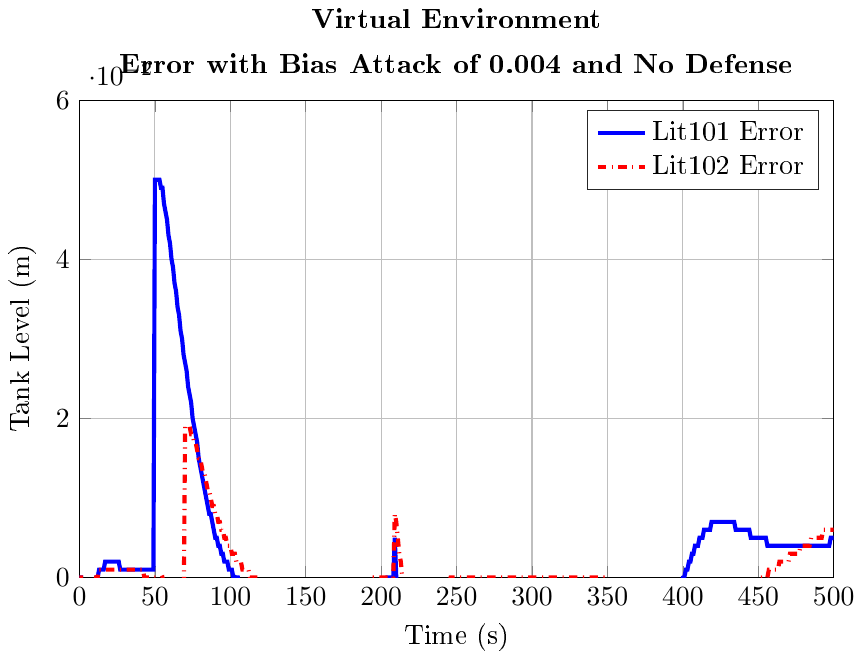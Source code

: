 % This file was created by matlab2tikz.
%
\documentclass[tikz]{standalone}
\usepackage[T1]{fontenc}
\usepackage[utf8]{inputenc}
\usepackage{pgfplots}
\usepackage{grffile}
\pgfplotsset{compat=newest}
\usetikzlibrary{plotmarks}
\usepgfplotslibrary{patchplots}
\usepackage{amsmath}

\begin{document}
\begin{tikzpicture}

\begin{axis}[%
width=0.79\columnwidth,
height=0.5\columnwidth,
at={(0\columnwidth,0\columnwidth)},
scale only axis,
xmin=0,
xmax=500,
xlabel={Time (s)},
xmajorgrids,
ymin=0,
ymax=0.06,
ylabel={Tank Level (m)},
ymajorgrids,
axis background/.style={fill=white},
title style={font=\bfseries,align=center},
title={Virtual Environment\\[1ex]Error with Bias Attack of 0.004 and No Defense},
legend style={legend cell align=left,align=left,draw=white!15!black}
]
\addplot [color=blue,solid,line width=1.5pt]
  table[row sep=crcr]{%
0	0\\
1	0\\
2	-0.01\\
3	-0.011\\
4	-0.009\\
5	-0.007\\
6	-0.005\\
7	-0.004\\
8	-0.003\\
9	-0.002\\
10	-0.001\\
11	-0.0\\
12	0.0\\
13	0.001\\
14	0.001\\
15	0.001\\
16	0.001\\
17	0.002\\
18	0.002\\
19	0.002\\
20	0.002\\
21	0.002\\
22	0.002\\
23	0.002\\
24	0.002\\
25	0.002\\
26	0.002\\
27	0.001\\
28	0.001\\
29	0.001\\
30	0.001\\
31	0.001\\
32	0.001\\
33	0.001\\
34	0.001\\
35	0.001\\
36	0.001\\
37	0.001\\
38	0.001\\
39	0.001\\
40	0.001\\
41	0.001\\
42	0.001\\
43	0.001\\
44	0.001\\
45	0.001\\
46	0.001\\
47	0.001\\
48	0.001\\
49	0.001\\
50	0.05\\
51	0.05\\
52	0.05\\
53	0.05\\
54	0.049\\
55	0.049\\
56	0.047\\
57	0.046\\
58	0.045\\
59	0.043\\
60	0.042\\
61	0.04\\
62	0.039\\
63	0.037\\
64	0.036\\
65	0.034\\
66	0.033\\
67	0.031\\
68	0.03\\
69	0.028\\
70	0.027\\
71	0.026\\
72	0.024\\
73	0.023\\
74	0.022\\
75	0.02\\
76	0.019\\
77	0.018\\
78	0.017\\
79	0.015\\
80	0.014\\
81	0.013\\
82	0.012\\
83	0.011\\
84	0.01\\
85	0.009\\
86	0.008\\
87	0.008\\
88	0.007\\
89	0.006\\
90	0.005\\
91	0.005\\
92	0.004\\
93	0.004\\
94	0.003\\
95	0.003\\
96	0.002\\
97	0.002\\
98	0.002\\
99	0.001\\
100	0.001\\
101	0.001\\
102	0.0\\
103	8.518e-05\\
104	-0.0\\
105	-0.0\\
106	-0.001\\
107	-0.001\\
108	-0.001\\
109	-0.001\\
110	-0.001\\
111	-0.001\\
112	-0.001\\
113	-0.001\\
114	-0.002\\
115	-0.002\\
116	-0.002\\
117	-0.002\\
118	-0.002\\
119	-0.002\\
120	-0.002\\
121	-0.002\\
122	-0.002\\
123	-0.002\\
124	-0.002\\
125	-0.002\\
126	-0.002\\
127	-0.002\\
128	-0.002\\
129	-0.002\\
130	-0.002\\
131	-0.002\\
132	-0.002\\
133	-0.002\\
134	-0.002\\
135	-0.002\\
136	-0.002\\
137	-0.002\\
138	-0.002\\
139	-0.002\\
140	-0.002\\
141	-0.002\\
142	-0.002\\
143	-0.002\\
144	-0.002\\
145	-0.002\\
146	-0.002\\
147	-0.002\\
148	-0.002\\
149	-0.002\\
150	-0.002\\
151	-0.002\\
152	-0.002\\
153	-0.002\\
154	-0.001\\
155	-0.001\\
156	-0.001\\
157	-0.001\\
158	-0.001\\
159	-0.001\\
160	-0.001\\
161	-0.001\\
162	-0.001\\
163	-0.001\\
164	-0.001\\
165	-0.001\\
166	-0.001\\
167	-0.001\\
168	-0.001\\
169	-0.001\\
170	-0.001\\
171	-0.001\\
172	-0.001\\
173	-0.001\\
174	-0.001\\
175	-0.001\\
176	-0.001\\
177	-0.001\\
178	-0.001\\
179	-0.001\\
180	-0.001\\
181	-0.001\\
182	-0.001\\
183	-0.001\\
184	-0.001\\
185	-0.001\\
186	-0.001\\
187	-0.001\\
188	-0.001\\
189	-0.001\\
190	-0.001\\
191	-0.001\\
192	-0.001\\
193	-0.001\\
194	-0.001\\
195	-0.001\\
196	-0.001\\
197	-0.001\\
198	-0.001\\
199	-0.001\\
200	-0.001\\
201	-0.001\\
202	-0.001\\
203	-0.001\\
204	-0.0\\
205	-0.0\\
206	-0.0\\
207	-0.0\\
208	-0.0\\
209	0.005\\
210	0.0\\
211	-0.006\\
212	-0.012\\
213	-0.017\\
214	-0.022\\
215	-0.025\\
216	-0.029\\
217	-0.031\\
218	-0.034\\
219	-0.036\\
220	-0.037\\
221	-0.039\\
222	-0.04\\
223	-0.041\\
224	-0.042\\
225	-0.042\\
226	-0.043\\
227	-0.043\\
228	-0.044\\
229	-0.044\\
230	-0.044\\
231	-0.045\\
232	-0.045\\
233	-0.045\\
234	-0.045\\
235	-0.045\\
236	-0.045\\
237	-0.045\\
238	-0.045\\
239	-0.045\\
240	-0.045\\
241	-0.045\\
242	-0.045\\
243	-0.045\\
244	-0.044\\
245	-0.044\\
246	-0.044\\
247	-0.044\\
248	-0.044\\
249	-0.044\\
250	-0.044\\
251	-0.044\\
252	-0.044\\
253	-0.044\\
254	-0.043\\
255	-0.043\\
256	-0.043\\
257	-0.043\\
258	-0.043\\
259	-0.043\\
260	-0.043\\
261	-0.043\\
262	-0.043\\
263	-0.043\\
264	-0.043\\
265	-0.042\\
266	-0.042\\
267	-0.042\\
268	-0.042\\
269	-0.042\\
270	-0.042\\
271	-0.042\\
272	-0.042\\
273	-0.042\\
274	-0.042\\
275	-0.042\\
276	-0.042\\
277	-0.042\\
278	-0.042\\
279	-0.042\\
280	-0.041\\
281	-0.041\\
282	-0.041\\
283	-0.041\\
284	-0.041\\
285	-0.041\\
286	-0.041\\
287	-0.041\\
288	-0.041\\
289	-0.041\\
290	-0.041\\
291	-0.041\\
292	-0.041\\
293	-0.041\\
294	-0.041\\
295	-0.041\\
296	-0.041\\
297	-0.041\\
298	-0.041\\
299	-0.041\\
300	-0.041\\
301	-0.041\\
302	-0.041\\
303	-0.041\\
304	-0.041\\
305	-0.041\\
306	-0.041\\
307	-0.041\\
308	-0.041\\
309	-0.041\\
310	-0.041\\
311	-0.041\\
312	-0.041\\
313	-0.041\\
314	-0.041\\
315	-0.041\\
316	-0.041\\
317	-0.04\\
318	-0.04\\
319	-0.04\\
320	-0.04\\
321	-0.04\\
322	-0.04\\
323	-0.04\\
324	-0.04\\
325	-0.04\\
326	-0.04\\
327	-0.04\\
328	-0.04\\
329	-0.04\\
330	-0.04\\
331	-0.04\\
332	-0.04\\
333	-0.04\\
334	-0.04\\
335	-0.04\\
336	-0.04\\
337	-0.04\\
338	-0.04\\
339	-0.04\\
340	-0.04\\
341	-0.04\\
342	-0.04\\
343	-0.04\\
344	-0.04\\
345	-0.04\\
346	-0.04\\
347	-0.04\\
348	-0.04\\
349	-0.04\\
350	-0.09\\
351	-0.09\\
352	-0.09\\
353	-0.09\\
354	-0.09\\
355	-0.088\\
356	-0.087\\
357	-0.088\\
358	-0.084\\
359	-0.089\\
360	-0.077\\
361	-0.084\\
362	-0.091\\
363	-0.089\\
364	-0.085\\
365	-0.08\\
366	-0.077\\
367	-0.073\\
368	-0.071\\
369	-0.068\\
370	-0.066\\
371	-0.064\\
372	-0.062\\
373	-0.06\\
374	-0.059\\
375	-0.057\\
376	-0.056\\
377	-0.055\\
378	-0.054\\
379	-0.053\\
380	-0.056\\
381	-0.05\\
382	-0.044\\
383	-0.037\\
384	-0.032\\
385	-0.027\\
386	-0.023\\
387	-0.019\\
388	-0.016\\
389	-0.014\\
390	-0.012\\
391	-0.01\\
392	-0.008\\
393	-0.007\\
394	-0.005\\
395	-0.004\\
396	-0.003\\
397	-0.002\\
398	-0.002\\
399	-0.001\\
400	-0.0\\
401	9.718e-05\\
402	0.001\\
403	0.001\\
404	0.002\\
405	0.002\\
406	0.003\\
407	0.003\\
408	0.004\\
409	0.004\\
410	0.004\\
411	0.005\\
412	0.005\\
413	0.005\\
414	0.006\\
415	0.006\\
416	0.006\\
417	0.006\\
418	0.006\\
419	0.007\\
420	0.007\\
421	0.007\\
422	0.007\\
423	0.007\\
424	0.007\\
425	0.007\\
426	0.007\\
427	0.007\\
428	0.007\\
429	0.007\\
430	0.007\\
431	0.007\\
432	0.007\\
433	0.007\\
434	0.007\\
435	0.006\\
436	0.006\\
437	0.006\\
438	0.006\\
439	0.006\\
440	0.006\\
441	0.006\\
442	0.006\\
443	0.006\\
444	0.006\\
445	0.005\\
446	0.005\\
447	0.005\\
448	0.005\\
449	0.005\\
450	0.005\\
451	0.005\\
452	0.005\\
453	0.005\\
454	0.005\\
455	0.005\\
456	0.004\\
457	0.004\\
458	0.004\\
459	0.004\\
460	0.004\\
461	0.004\\
462	0.004\\
463	0.004\\
464	0.004\\
465	0.004\\
466	0.004\\
467	0.004\\
468	0.004\\
469	0.004\\
470	0.004\\
471	0.004\\
472	0.004\\
473	0.004\\
474	0.004\\
475	0.004\\
476	0.004\\
477	0.004\\
478	0.004\\
479	0.004\\
480	0.004\\
481	0.004\\
482	0.004\\
483	0.004\\
484	0.004\\
485	0.004\\
486	0.004\\
487	0.004\\
488	0.004\\
489	0.004\\
490	0.004\\
491	0.004\\
492	0.004\\
493	0.004\\
494	0.004\\
495	0.004\\
496	0.004\\
497	0.004\\
498	0.005\\
499	0.005\\
500	0.005\\
};
\addlegendentry{Lit101 Error};

\addplot [color=red,dashdotted,line width=1.5pt]
  table[row sep=crcr]{%
0	0\\
1	0\\
2	-0.008\\
3	-0.009\\
4	-0.007\\
5	-0.006\\
6	-0.004\\
7	-0.003\\
8	-0.002\\
9	-0.001\\
10	-0.001\\
11	-0.0\\
12	0.0\\
13	0.001\\
14	0.001\\
15	0.001\\
16	0.001\\
17	0.001\\
18	0.001\\
19	0.001\\
20	0.001\\
21	0.001\\
22	0.001\\
23	0.001\\
24	0.001\\
25	0.001\\
26	0.001\\
27	0.001\\
28	0.001\\
29	0.001\\
30	0.001\\
31	0.001\\
32	0.001\\
33	0.001\\
34	0.001\\
35	0.001\\
36	0.001\\
37	0.001\\
38	0.001\\
39	0.001\\
40	0.001\\
41	0.001\\
42	0.001\\
43	0.0\\
44	0.0\\
45	0.0\\
46	0.0\\
47	0.0\\
48	0.0\\
49	0.0\\
50	0.0\\
51	0.0\\
52	0.0\\
53	0.0\\
54	-7.15e-05\\
55	-0.0\\
56	-0.001\\
57	-0.001\\
58	-0.002\\
59	-0.002\\
60	-0.003\\
61	-0.003\\
62	-0.003\\
63	-0.004\\
64	-0.004\\
65	-0.004\\
66	-0.005\\
67	-0.005\\
68	-0.005\\
69	-0.006\\
70	0.019\\
71	0.019\\
72	0.019\\
73	0.019\\
74	0.018\\
75	0.018\\
76	0.017\\
77	0.017\\
78	0.016\\
79	0.015\\
80	0.015\\
81	0.014\\
82	0.013\\
83	0.013\\
84	0.012\\
85	0.011\\
86	0.011\\
87	0.01\\
88	0.009\\
89	0.009\\
90	0.008\\
91	0.008\\
92	0.007\\
93	0.007\\
94	0.006\\
95	0.006\\
96	0.005\\
97	0.005\\
98	0.004\\
99	0.004\\
100	0.004\\
101	0.003\\
102	0.003\\
103	0.003\\
104	0.002\\
105	0.002\\
106	0.002\\
107	0.002\\
108	0.001\\
109	0.001\\
110	0.001\\
111	0.001\\
112	0.001\\
113	0.0\\
114	0.0\\
115	0.0\\
116	1.076e-05\\
117	-0.0\\
118	-0.0\\
119	-0.0\\
120	-0.0\\
121	-0.0\\
122	-0.001\\
123	-0.001\\
124	-0.001\\
125	-0.001\\
126	-0.001\\
127	-0.001\\
128	-0.001\\
129	-0.001\\
130	-0.001\\
131	-0.001\\
132	-0.001\\
133	-0.001\\
134	-0.001\\
135	-0.001\\
136	-0.001\\
137	-0.001\\
138	-0.001\\
139	-0.001\\
140	-0.001\\
141	-0.001\\
142	-0.001\\
143	-0.001\\
144	-0.001\\
145	-0.001\\
146	-0.001\\
147	-0.001\\
148	-0.001\\
149	-0.001\\
150	-0.001\\
151	-0.001\\
152	-0.001\\
153	-0.001\\
154	-0.001\\
155	-0.001\\
156	-0.001\\
157	-0.001\\
158	-0.001\\
159	-0.001\\
160	-0.001\\
161	-0.001\\
162	-0.001\\
163	-0.001\\
164	-0.001\\
165	-0.001\\
166	-0.001\\
167	-0.001\\
168	-0.001\\
169	-0.001\\
170	-0.001\\
171	-0.001\\
172	-0.001\\
173	-0.001\\
174	-0.001\\
175	-0.001\\
176	-0.001\\
177	-0.001\\
178	-0.001\\
179	-0.001\\
180	-0.001\\
181	-0.001\\
182	-0.001\\
183	-0.001\\
184	-0.001\\
185	-0.001\\
186	-0.001\\
187	-0.001\\
188	-0.001\\
189	-0.001\\
190	-0.001\\
191	-0.001\\
192	-0.0\\
193	-0.0\\
194	-0.0\\
195	-0.0\\
196	-0.0\\
197	-0.0\\
198	-0.0\\
199	-0.0\\
200	-0.0\\
201	-0.0\\
202	-0.0\\
203	-0.0\\
204	-0.0\\
205	-0.0\\
206	-0.0\\
207	-0.0\\
208	-0.0\\
209	0.008\\
210	0.007\\
211	0.005\\
212	0.003\\
213	0.002\\
214	0.0\\
215	-0.001\\
216	-0.002\\
217	-0.002\\
218	-0.002\\
219	-0.003\\
220	-0.003\\
221	-0.003\\
222	-0.003\\
223	-0.003\\
224	-0.003\\
225	-0.003\\
226	-0.003\\
227	-0.002\\
228	-0.002\\
229	-0.002\\
230	-0.002\\
231	-0.002\\
232	-0.002\\
233	-0.002\\
234	-0.001\\
235	-0.001\\
236	-0.001\\
237	-0.001\\
238	-0.001\\
239	-0.001\\
240	-0.001\\
241	-0.001\\
242	-0.001\\
243	-0.001\\
244	-0.001\\
245	-0.001\\
246	-0.0\\
247	-0.0\\
248	-0.0\\
249	-0.0\\
250	-0.0\\
251	-0.0\\
252	-0.0\\
253	-0.0\\
254	-0.0\\
255	-0.0\\
256	-0.0\\
257	-0.0\\
258	-0.0\\
259	-0.0\\
260	-0.0\\
261	-0.0\\
262	-0.0\\
263	-0.0\\
264	-0.0\\
265	-0.0\\
266	-0.0\\
267	-0.0\\
268	-0.0\\
269	-0.0\\
270	-0.0\\
271	-0.0\\
272	-0.0\\
273	-0.0\\
274	-0.0\\
275	-0.0\\
276	-0.0\\
277	-0.0\\
278	-0.0\\
279	-0.0\\
280	-0.0\\
281	-0.0\\
282	-0.0\\
283	-0.0\\
284	-0.0\\
285	-0.0\\
286	-0.0\\
287	-0.0\\
288	-0.0\\
289	-0.0\\
290	-0.0\\
291	-0.0\\
292	-0.0\\
293	-0.0\\
294	-0.0\\
295	-0.0\\
296	-0.0\\
297	-0.0\\
298	-0.0\\
299	-0.0\\
300	-0.0\\
301	-0.0\\
302	-0.0\\
303	-0.0\\
304	-0.0\\
305	-0.0\\
306	-0.0\\
307	-0.0\\
308	-0.0\\
309	-0.0\\
310	-0.0\\
311	-0.0\\
312	-0.0\\
313	-0.0\\
314	-0.0\\
315	-0.0\\
316	-0.0\\
317	-0.0\\
318	-0.0\\
319	-0.0\\
320	-0.0\\
321	-0.0\\
322	-0.0\\
323	-0.0\\
324	-0.0\\
325	-0.0\\
326	-0.0\\
327	-0.0\\
328	-0.0\\
329	-0.0\\
330	-0.0\\
331	-0.0\\
332	-0.0\\
333	-0.0\\
334	-0.0\\
335	-0.0\\
336	-0.0\\
337	-0.0\\
338	-0.0\\
339	-0.0\\
340	-0.0\\
341	-0.0\\
342	-0.0\\
343	-0.0\\
344	-0.0\\
345	-0.0\\
346	-0.0\\
347	-0.0\\
348	-0.0\\
349	-0.0\\
350	-0.025\\
351	-0.025\\
352	-0.025\\
353	-0.025\\
354	-0.025\\
355	-0.025\\
356	-0.024\\
357	-0.025\\
358	-0.022\\
359	-0.028\\
360	-0.018\\
361	-0.026\\
362	-0.032\\
363	-0.031\\
364	-0.029\\
365	-0.027\\
366	-0.025\\
367	-0.023\\
368	-0.021\\
369	-0.02\\
370	-0.019\\
371	-0.018\\
372	-0.018\\
373	-0.017\\
374	-0.017\\
375	-0.017\\
376	-0.017\\
377	-0.016\\
378	-0.016\\
379	-0.016\\
380	-0.023\\
381	-0.023\\
382	-0.021\\
383	-0.02\\
384	-0.018\\
385	-0.017\\
386	-0.017\\
387	-0.016\\
388	-0.016\\
389	-0.016\\
390	-0.016\\
391	-0.016\\
392	-0.016\\
393	-0.016\\
394	-0.017\\
395	-0.017\\
396	-0.017\\
397	-0.018\\
398	-0.018\\
399	-0.018\\
400	-0.018\\
401	-0.019\\
402	-0.019\\
403	-0.019\\
404	-0.019\\
405	-0.018\\
406	-0.018\\
407	-0.018\\
408	-0.017\\
409	-0.017\\
410	-0.016\\
411	-0.015\\
412	-0.015\\
413	-0.014\\
414	-0.013\\
415	-0.013\\
416	-0.012\\
417	-0.012\\
418	-0.011\\
419	-0.01\\
420	-0.01\\
421	-0.009\\
422	-0.009\\
423	-0.008\\
424	-0.008\\
425	-0.007\\
426	-0.007\\
427	-0.006\\
428	-0.006\\
429	-0.006\\
430	-0.005\\
431	-0.005\\
432	-0.004\\
433	-0.004\\
434	-0.004\\
435	-0.003\\
436	-0.003\\
437	-0.003\\
438	-0.003\\
439	-0.002\\
440	-0.002\\
441	-0.002\\
442	-0.002\\
443	-0.002\\
444	-0.001\\
445	-0.001\\
446	-0.001\\
447	-0.001\\
448	-0.001\\
449	-0.001\\
450	-0.0\\
451	-0.0\\
452	-0.0\\
453	-1.847e-05\\
454	0.0\\
455	0.0\\
456	0.0\\
457	0.001\\
458	0.001\\
459	0.001\\
460	0.001\\
461	0.001\\
462	0.001\\
463	0.001\\
464	0.002\\
465	0.002\\
466	0.002\\
467	0.002\\
468	0.002\\
469	0.002\\
470	0.002\\
471	0.003\\
472	0.003\\
473	0.003\\
474	0.003\\
475	0.003\\
476	0.003\\
477	0.003\\
478	0.004\\
479	0.004\\
480	0.004\\
481	0.004\\
482	0.004\\
483	0.004\\
484	0.004\\
485	0.005\\
486	0.005\\
487	0.005\\
488	0.005\\
489	0.005\\
490	0.005\\
491	0.005\\
492	0.005\\
493	0.006\\
494	0.006\\
495	0.006\\
496	0.006\\
497	0.006\\
498	0.006\\
499	0.006\\
500	0.006\\
};
\addlegendentry{Lit102 Error};

\end{axis}
\end{tikzpicture}%
\end{document}